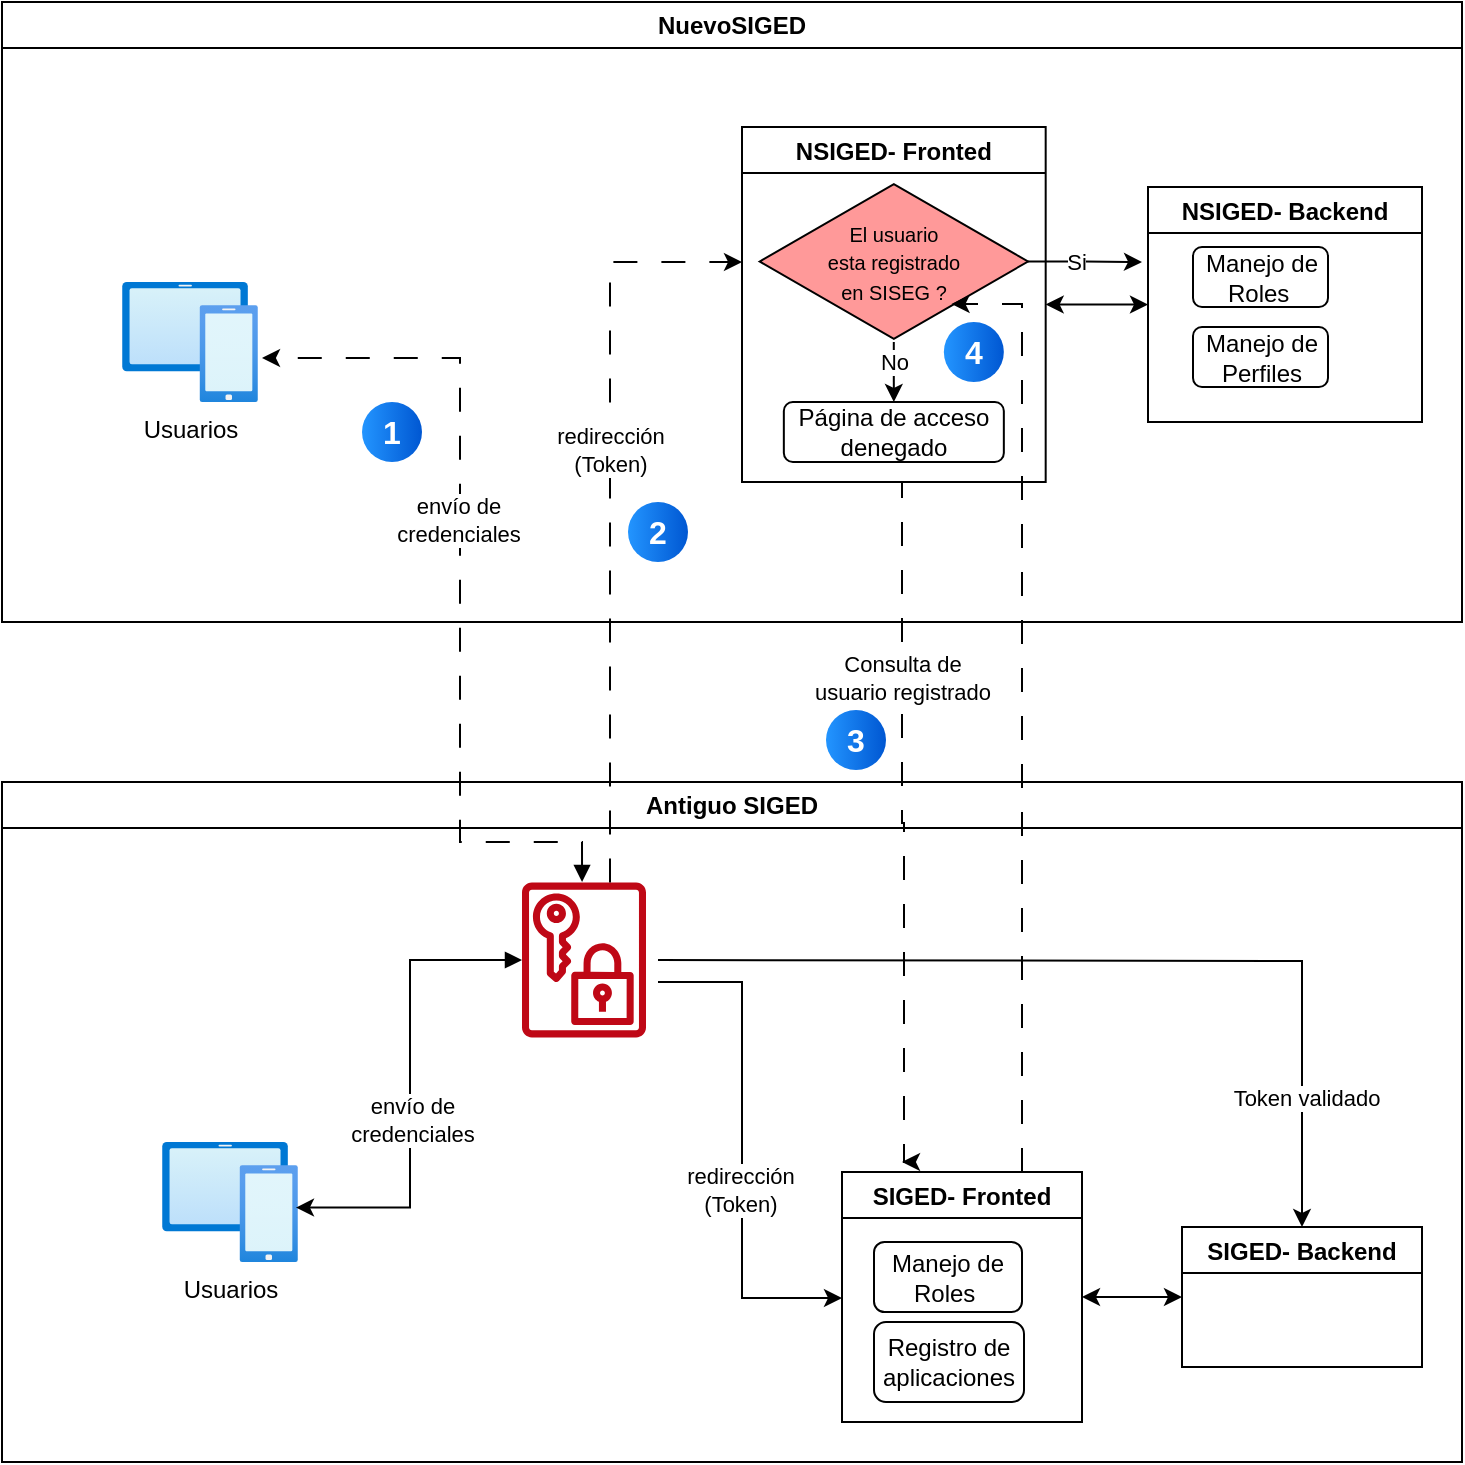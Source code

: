<mxfile>
    <diagram name="Página-1" id="QeusdAuTyGBngCC2jlD8">
        <mxGraphModel dx="387" dy="1495" grid="1" gridSize="10" guides="1" tooltips="1" connect="1" arrows="1" fold="1" page="1" pageScale="1" pageWidth="827" pageHeight="1169" math="0" shadow="0">
            <root>
                <mxCell id="0"/>
                <mxCell id="1" parent="0"/>
                <mxCell id="UbE4j-iB06DFf-TdbC5P-30" value="Antiguo SIGED" style="swimlane;whiteSpace=wrap;html=1;" parent="1" vertex="1">
                    <mxGeometry x="20" y="-100" width="730" height="340" as="geometry"/>
                </mxCell>
                <mxCell id="UbE4j-iB06DFf-TdbC5P-1" value="Usuarios" style="image;aspect=fixed;html=1;points=[];align=center;fontSize=12;image=img/lib/azure2/intune/Devices.svg;" parent="UbE4j-iB06DFf-TdbC5P-30" vertex="1">
                    <mxGeometry x="80" y="180" width="68" height="60" as="geometry"/>
                </mxCell>
                <mxCell id="UbE4j-iB06DFf-TdbC5P-3" value="SIGED- Backend" style="swimlane;" parent="UbE4j-iB06DFf-TdbC5P-30" vertex="1">
                    <mxGeometry x="590" y="222.5" width="120" height="70" as="geometry">
                        <mxRectangle x="585" y="260" width="90" height="30" as="alternateBounds"/>
                    </mxGeometry>
                </mxCell>
                <mxCell id="UbE4j-iB06DFf-TdbC5P-12" style="edgeStyle=orthogonalEdgeStyle;rounded=0;orthogonalLoop=1;jettySize=auto;html=1;startArrow=classic;startFill=1;entryX=0;entryY=0.5;entryDx=0;entryDy=0;exitX=1;exitY=0.5;exitDx=0;exitDy=0;" parent="UbE4j-iB06DFf-TdbC5P-30" source="UbE4j-iB06DFf-TdbC5P-23" target="UbE4j-iB06DFf-TdbC5P-3" edge="1">
                    <mxGeometry relative="1" as="geometry">
                        <mxPoint x="625" y="230" as="targetPoint"/>
                        <mxPoint x="545" y="230" as="sourcePoint"/>
                    </mxGeometry>
                </mxCell>
                <mxCell id="UbE4j-iB06DFf-TdbC5P-10" style="edgeStyle=orthogonalEdgeStyle;rounded=0;orthogonalLoop=1;jettySize=auto;html=1;entryX=0;entryY=0.5;entryDx=0;entryDy=0;" parent="UbE4j-iB06DFf-TdbC5P-30" target="UbE4j-iB06DFf-TdbC5P-23" edge="1">
                    <mxGeometry relative="1" as="geometry">
                        <mxPoint x="328" y="100.034" as="sourcePoint"/>
                        <mxPoint x="405" y="234.0" as="targetPoint"/>
                        <Array as="points">
                            <mxPoint x="370" y="100"/>
                            <mxPoint x="370" y="258"/>
                            <mxPoint x="420" y="258"/>
                        </Array>
                    </mxGeometry>
                </mxCell>
                <mxCell id="UbE4j-iB06DFf-TdbC5P-14" value="redirección&lt;br&gt;(Token)" style="edgeLabel;html=1;align=center;verticalAlign=middle;resizable=0;points=[];" parent="UbE4j-iB06DFf-TdbC5P-10" vertex="1" connectable="0">
                    <mxGeometry x="0.16" y="-1" relative="1" as="geometry">
                        <mxPoint as="offset"/>
                    </mxGeometry>
                </mxCell>
                <mxCell id="UbE4j-iB06DFf-TdbC5P-21" style="edgeStyle=orthogonalEdgeStyle;rounded=0;orthogonalLoop=1;jettySize=auto;html=1;entryX=0.985;entryY=0.546;entryDx=0;entryDy=0;entryPerimeter=0;startArrow=block;startFill=1;" parent="UbE4j-iB06DFf-TdbC5P-30" source="2" target="UbE4j-iB06DFf-TdbC5P-1" edge="1">
                    <mxGeometry relative="1" as="geometry">
                        <mxPoint x="250" y="89.0" as="sourcePoint"/>
                    </mxGeometry>
                </mxCell>
                <mxCell id="UbE4j-iB06DFf-TdbC5P-22" value="envío de &lt;br&gt;credenciales" style="edgeLabel;html=1;align=center;verticalAlign=middle;resizable=0;points=[];" parent="UbE4j-iB06DFf-TdbC5P-21" vertex="1" connectable="0">
                    <mxGeometry x="0.149" y="1" relative="1" as="geometry">
                        <mxPoint as="offset"/>
                    </mxGeometry>
                </mxCell>
                <mxCell id="UbE4j-iB06DFf-TdbC5P-27" style="edgeStyle=orthogonalEdgeStyle;rounded=0;orthogonalLoop=1;jettySize=auto;html=1;" parent="UbE4j-iB06DFf-TdbC5P-30" target="UbE4j-iB06DFf-TdbC5P-3" edge="1">
                    <mxGeometry relative="1" as="geometry">
                        <mxPoint x="328" y="89.0" as="sourcePoint"/>
                    </mxGeometry>
                </mxCell>
                <mxCell id="UbE4j-iB06DFf-TdbC5P-28" value="Token validado" style="edgeLabel;html=1;align=center;verticalAlign=middle;resizable=0;points=[];" parent="UbE4j-iB06DFf-TdbC5P-27" vertex="1" connectable="0">
                    <mxGeometry x="0.717" y="2" relative="1" as="geometry">
                        <mxPoint as="offset"/>
                    </mxGeometry>
                </mxCell>
                <mxCell id="UbE4j-iB06DFf-TdbC5P-23" value="SIGED- Fronted" style="swimlane;" parent="UbE4j-iB06DFf-TdbC5P-30" vertex="1">
                    <mxGeometry x="420" y="195" width="120" height="125" as="geometry">
                        <mxRectangle x="585" y="260" width="90" height="30" as="alternateBounds"/>
                    </mxGeometry>
                </mxCell>
                <mxCell id="UbE4j-iB06DFf-TdbC5P-25" value="Manejo de Roles&amp;nbsp;" style="rounded=1;whiteSpace=wrap;html=1;" parent="UbE4j-iB06DFf-TdbC5P-23" vertex="1">
                    <mxGeometry x="16" y="35" width="74" height="35" as="geometry"/>
                </mxCell>
                <mxCell id="UbE4j-iB06DFf-TdbC5P-26" value="Registro de aplicaciones" style="rounded=1;whiteSpace=wrap;html=1;" parent="UbE4j-iB06DFf-TdbC5P-23" vertex="1">
                    <mxGeometry x="16" y="75" width="75" height="40" as="geometry"/>
                </mxCell>
                <mxCell id="2" value="" style="sketch=0;outlineConnect=0;fontColor=#232F3E;gradientColor=none;fillColor=#BF0816;strokeColor=none;dashed=0;verticalLabelPosition=bottom;verticalAlign=top;align=center;html=1;fontSize=12;fontStyle=0;aspect=fixed;pointerEvents=1;shape=mxgraph.aws4.data_encryption_key;" vertex="1" parent="UbE4j-iB06DFf-TdbC5P-30">
                    <mxGeometry x="260" y="50" width="62" height="78" as="geometry"/>
                </mxCell>
                <mxCell id="UbE4j-iB06DFf-TdbC5P-50" value="NuevoSIGED" style="swimlane;whiteSpace=wrap;html=1;" parent="1" vertex="1">
                    <mxGeometry x="20" y="-490" width="730" height="310" as="geometry"/>
                </mxCell>
                <mxCell id="UbE4j-iB06DFf-TdbC5P-51" value="Usuarios" style="image;aspect=fixed;html=1;points=[];align=center;fontSize=12;image=img/lib/azure2/intune/Devices.svg;" parent="UbE4j-iB06DFf-TdbC5P-50" vertex="1">
                    <mxGeometry x="60" y="140" width="68" height="60" as="geometry"/>
                </mxCell>
                <mxCell id="UbE4j-iB06DFf-TdbC5P-52" value="NSIGED- Backend" style="swimlane;" parent="UbE4j-iB06DFf-TdbC5P-50" vertex="1">
                    <mxGeometry x="573" y="92.5" width="137" height="117.5" as="geometry">
                        <mxRectangle x="585" y="260" width="90" height="30" as="alternateBounds"/>
                    </mxGeometry>
                </mxCell>
                <mxCell id="UbE4j-iB06DFf-TdbC5P-62" value="Manejo de Roles&amp;nbsp;" style="rounded=1;whiteSpace=wrap;html=1;" parent="UbE4j-iB06DFf-TdbC5P-52" vertex="1">
                    <mxGeometry x="22.5" y="30" width="67.5" height="30" as="geometry"/>
                </mxCell>
                <mxCell id="UbE4j-iB06DFf-TdbC5P-63" value="Manejo de Perfiles" style="rounded=1;whiteSpace=wrap;html=1;" parent="UbE4j-iB06DFf-TdbC5P-52" vertex="1">
                    <mxGeometry x="22.5" y="70" width="67.5" height="30" as="geometry"/>
                </mxCell>
                <mxCell id="UbE4j-iB06DFf-TdbC5P-65" style="edgeStyle=orthogonalEdgeStyle;rounded=0;orthogonalLoop=1;jettySize=auto;html=1;entryX=0;entryY=0.5;entryDx=0;entryDy=0;startArrow=classic;startFill=1;" parent="UbE4j-iB06DFf-TdbC5P-50" source="UbE4j-iB06DFf-TdbC5P-61" target="UbE4j-iB06DFf-TdbC5P-52" edge="1">
                    <mxGeometry relative="1" as="geometry">
                        <mxPoint x="560" y="120" as="targetPoint"/>
                    </mxGeometry>
                </mxCell>
                <mxCell id="UbE4j-iB06DFf-TdbC5P-61" value="NSIGED- Fronted" style="swimlane;" parent="UbE4j-iB06DFf-TdbC5P-50" vertex="1">
                    <mxGeometry x="370" y="62.5" width="151.84" height="177.5" as="geometry">
                        <mxRectangle x="585" y="260" width="90" height="30" as="alternateBounds"/>
                    </mxGeometry>
                </mxCell>
                <mxCell id="UbE4j-iB06DFf-TdbC5P-75" style="edgeStyle=orthogonalEdgeStyle;rounded=0;orthogonalLoop=1;jettySize=auto;html=1;dashed=1;dashPattern=12 12;" parent="UbE4j-iB06DFf-TdbC5P-61" edge="1">
                    <mxGeometry relative="1" as="geometry">
                        <mxPoint x="80" y="517.5" as="targetPoint"/>
                        <mxPoint x="76" y="177.5" as="sourcePoint"/>
                        <Array as="points">
                            <mxPoint x="80" y="178"/>
                            <mxPoint x="80" y="348"/>
                            <mxPoint x="81" y="348"/>
                            <mxPoint x="81" y="518"/>
                        </Array>
                    </mxGeometry>
                </mxCell>
                <mxCell id="UbE4j-iB06DFf-TdbC5P-76" value="Consulta de&lt;br&gt;usuario registrado" style="edgeLabel;html=1;align=center;verticalAlign=middle;resizable=0;points=[];" parent="UbE4j-iB06DFf-TdbC5P-75" vertex="1" connectable="0">
                    <mxGeometry x="-0.181" y="1" relative="1" as="geometry">
                        <mxPoint x="-1" y="-40" as="offset"/>
                    </mxGeometry>
                </mxCell>
                <mxCell id="UbE4j-iB06DFf-TdbC5P-74" value="Página de acceso denegado" style="rounded=1;whiteSpace=wrap;html=1;" parent="UbE4j-iB06DFf-TdbC5P-61" vertex="1">
                    <mxGeometry x="20.92" y="137.5" width="110" height="30" as="geometry"/>
                </mxCell>
                <mxCell id="UbE4j-iB06DFf-TdbC5P-78" style="edgeStyle=orthogonalEdgeStyle;rounded=0;orthogonalLoop=1;jettySize=auto;html=1;entryX=0.5;entryY=0;entryDx=0;entryDy=0;" parent="UbE4j-iB06DFf-TdbC5P-61" source="UbE4j-iB06DFf-TdbC5P-68" target="UbE4j-iB06DFf-TdbC5P-74" edge="1">
                    <mxGeometry relative="1" as="geometry"/>
                </mxCell>
                <mxCell id="UbE4j-iB06DFf-TdbC5P-80" value="No" style="edgeLabel;html=1;align=center;verticalAlign=middle;resizable=0;points=[];" parent="UbE4j-iB06DFf-TdbC5P-78" vertex="1" connectable="0">
                    <mxGeometry x="-0.592" relative="1" as="geometry">
                        <mxPoint as="offset"/>
                    </mxGeometry>
                </mxCell>
                <mxCell id="UbE4j-iB06DFf-TdbC5P-79" style="edgeStyle=orthogonalEdgeStyle;rounded=0;orthogonalLoop=1;jettySize=auto;html=1;" parent="UbE4j-iB06DFf-TdbC5P-61" source="UbE4j-iB06DFf-TdbC5P-68" edge="1">
                    <mxGeometry relative="1" as="geometry">
                        <mxPoint x="200" y="67.5" as="targetPoint"/>
                    </mxGeometry>
                </mxCell>
                <mxCell id="UbE4j-iB06DFf-TdbC5P-81" value="Si" style="edgeLabel;html=1;align=center;verticalAlign=middle;resizable=0;points=[];" parent="UbE4j-iB06DFf-TdbC5P-79" vertex="1" connectable="0">
                    <mxGeometry x="-0.176" relative="1" as="geometry">
                        <mxPoint as="offset"/>
                    </mxGeometry>
                </mxCell>
                <mxCell id="UbE4j-iB06DFf-TdbC5P-68" value="&lt;font style=&quot;font-size: 10px;&quot;&gt;El usuario &lt;br&gt;esta registrado &lt;br&gt;en SISEG ?&lt;/font&gt;" style="html=1;whiteSpace=wrap;aspect=fixed;shape=isoRectangle;fillColor=#FF9999;" parent="UbE4j-iB06DFf-TdbC5P-61" vertex="1">
                    <mxGeometry x="8.84" y="27" width="134.17" height="80.5" as="geometry"/>
                </mxCell>
                <mxCell id="3re4fcD2jmdWyRjlyjMW-6" value="4" style="ellipse;whiteSpace=wrap;html=1;aspect=fixed;rotation=0;gradientColor=#0057D2;strokeColor=none;gradientDirection=east;fillColor=#2395FF;rounded=0;pointerEvents=0;fontFamily=Helvetica;fontSize=16;fontColor=#FFFFFF;spacingTop=4;spacingBottom=4;spacingLeft=4;spacingRight=4;points=[];fontStyle=1" parent="UbE4j-iB06DFf-TdbC5P-61" vertex="1">
                    <mxGeometry x="100.92" y="97.5" width="30" height="30" as="geometry"/>
                </mxCell>
                <mxCell id="3re4fcD2jmdWyRjlyjMW-1" value="1" style="ellipse;whiteSpace=wrap;html=1;aspect=fixed;rotation=0;gradientColor=#0057D2;strokeColor=none;gradientDirection=east;fillColor=#2395FF;rounded=0;pointerEvents=0;fontFamily=Helvetica;fontSize=16;fontColor=#FFFFFF;spacingTop=4;spacingBottom=4;spacingLeft=4;spacingRight=4;points=[];fontStyle=1" parent="UbE4j-iB06DFf-TdbC5P-50" vertex="1">
                    <mxGeometry x="180" y="200" width="30" height="30" as="geometry"/>
                </mxCell>
                <mxCell id="3re4fcD2jmdWyRjlyjMW-2" value="2" style="ellipse;whiteSpace=wrap;html=1;aspect=fixed;rotation=0;gradientColor=#0057D2;strokeColor=none;gradientDirection=east;fillColor=#2395FF;rounded=0;pointerEvents=0;fontFamily=Helvetica;fontSize=16;fontColor=#FFFFFF;spacingTop=4;spacingBottom=4;spacingLeft=4;spacingRight=4;points=[];fontStyle=1" parent="UbE4j-iB06DFf-TdbC5P-50" vertex="1">
                    <mxGeometry x="313" y="250" width="30" height="30" as="geometry"/>
                </mxCell>
                <mxCell id="UbE4j-iB06DFf-TdbC5P-56" style="edgeStyle=orthogonalEdgeStyle;rounded=0;orthogonalLoop=1;jettySize=auto;html=1;startArrow=block;startFill=1;dashed=1;dashPattern=12 12;" parent="1" edge="1">
                    <mxGeometry relative="1" as="geometry">
                        <mxPoint x="310.034" y="-50" as="sourcePoint"/>
                        <mxPoint x="150" y="-312" as="targetPoint"/>
                        <Array as="points">
                            <mxPoint x="310" y="-70"/>
                            <mxPoint x="249" y="-70"/>
                            <mxPoint x="249" y="-312"/>
                        </Array>
                    </mxGeometry>
                </mxCell>
                <mxCell id="UbE4j-iB06DFf-TdbC5P-57" value="envío de &lt;br&gt;credenciales" style="edgeLabel;html=1;align=center;verticalAlign=middle;resizable=0;points=[];" parent="UbE4j-iB06DFf-TdbC5P-56" vertex="1" connectable="0">
                    <mxGeometry x="0.149" y="1" relative="1" as="geometry">
                        <mxPoint as="offset"/>
                    </mxGeometry>
                </mxCell>
                <mxCell id="UbE4j-iB06DFf-TdbC5P-54" style="edgeStyle=orthogonalEdgeStyle;rounded=0;orthogonalLoop=1;jettySize=auto;html=1;dashed=1;dashPattern=12 12;" parent="1" source="2" edge="1">
                    <mxGeometry relative="1" as="geometry">
                        <mxPoint x="324.034" y="-50" as="sourcePoint"/>
                        <mxPoint x="390" y="-360" as="targetPoint"/>
                        <Array as="points">
                            <mxPoint x="324" y="-360"/>
                        </Array>
                    </mxGeometry>
                </mxCell>
                <mxCell id="UbE4j-iB06DFf-TdbC5P-55" value="redirección&lt;br&gt;(Token)" style="edgeLabel;html=1;align=center;verticalAlign=middle;resizable=0;points=[];" parent="UbE4j-iB06DFf-TdbC5P-54" vertex="1" connectable="0">
                    <mxGeometry x="0.16" y="-1" relative="1" as="geometry">
                        <mxPoint x="-1" y="2" as="offset"/>
                    </mxGeometry>
                </mxCell>
                <mxCell id="UbE4j-iB06DFf-TdbC5P-77" style="edgeStyle=orthogonalEdgeStyle;rounded=0;orthogonalLoop=1;jettySize=auto;html=1;entryX=0.715;entryY=0.764;entryDx=0;entryDy=0;entryPerimeter=0;dashed=1;dashPattern=12 12;" parent="1" source="UbE4j-iB06DFf-TdbC5P-23" target="UbE4j-iB06DFf-TdbC5P-68" edge="1">
                    <mxGeometry relative="1" as="geometry">
                        <Array as="points">
                            <mxPoint x="530" y="-339"/>
                        </Array>
                    </mxGeometry>
                </mxCell>
                <mxCell id="3re4fcD2jmdWyRjlyjMW-3" value="3" style="ellipse;whiteSpace=wrap;html=1;aspect=fixed;rotation=0;gradientColor=#0057D2;strokeColor=none;gradientDirection=east;fillColor=#2395FF;rounded=0;pointerEvents=0;fontFamily=Helvetica;fontSize=16;fontColor=#FFFFFF;spacingTop=4;spacingBottom=4;spacingLeft=4;spacingRight=4;points=[];fontStyle=1" parent="1" vertex="1">
                    <mxGeometry x="432" y="-136" width="30" height="30" as="geometry"/>
                </mxCell>
            </root>
        </mxGraphModel>
    </diagram>
</mxfile>
